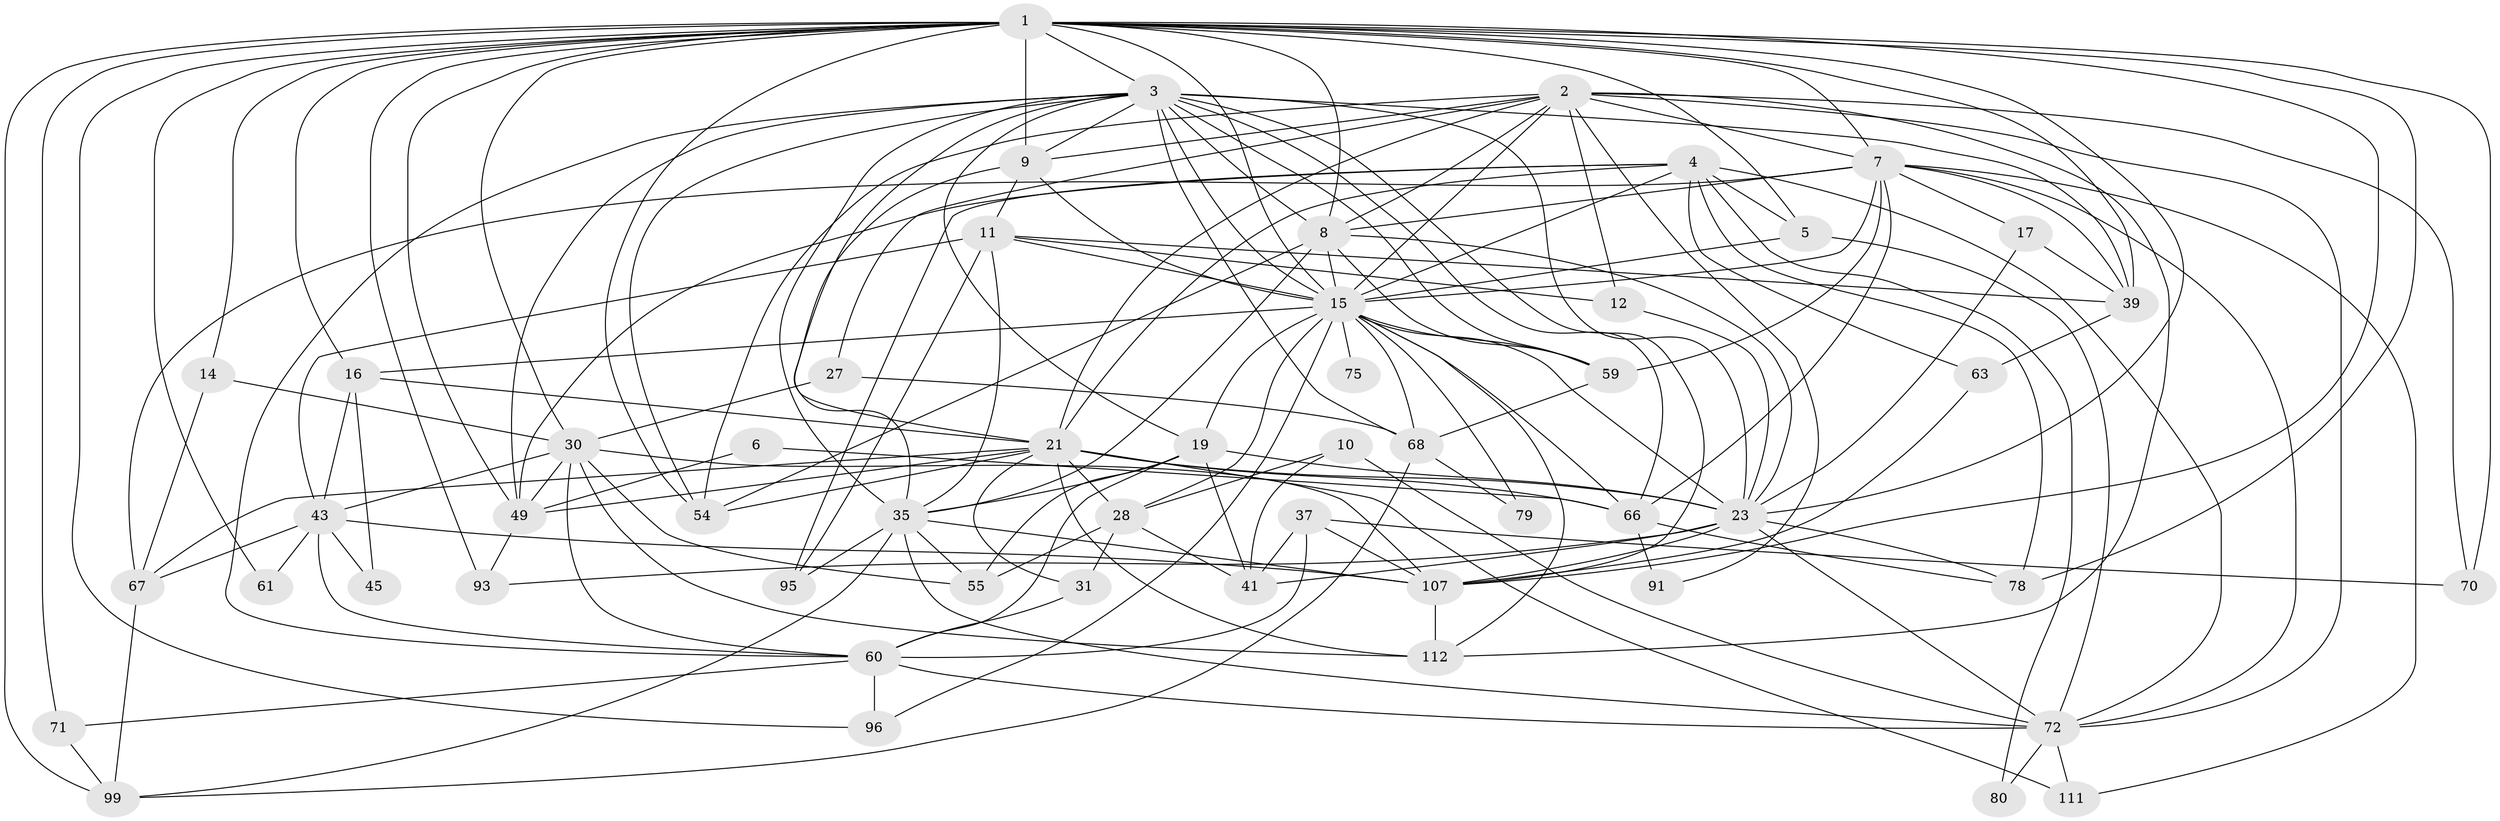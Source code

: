 // original degree distribution, {7: 0.05185185185185185, 4: 0.2740740740740741, 5: 0.11851851851851852, 2: 0.1259259259259259, 6: 0.08148148148148149, 3: 0.31851851851851853, 8: 0.022222222222222223, 10: 0.007407407407407408}
// Generated by graph-tools (version 1.1) at 2025/18/03/04/25 18:18:50]
// undirected, 54 vertices, 167 edges
graph export_dot {
graph [start="1"]
  node [color=gray90,style=filled];
  1 [super="+18+50+124+82+25"];
  2 [super="+87"];
  3 [super="+125+13+22"];
  4 [super="+119+100"];
  5;
  6;
  7 [super="+135+83"];
  8 [super="+26+65+116"];
  9 [super="+57"];
  10;
  11 [super="+126+29"];
  12;
  14 [super="+34"];
  15 [super="+113+24+20+56"];
  16 [super="+64"];
  17 [super="+77"];
  19 [super="+58+132"];
  21 [super="+86+42"];
  23 [super="+89+33"];
  27;
  28 [super="+47"];
  30 [super="+36"];
  31;
  35 [super="+106"];
  37 [super="+105"];
  39 [super="+40+90+94"];
  41 [super="+74"];
  43 [super="+44+69"];
  45;
  49 [super="+85"];
  54 [super="+98"];
  55;
  59 [super="+108"];
  60 [super="+84+62+97"];
  61;
  63;
  66 [super="+73+110"];
  67 [super="+128"];
  68 [super="+81"];
  70;
  71;
  72 [super="+88"];
  75;
  78;
  79;
  80;
  91;
  93;
  95;
  96;
  99 [super="+101"];
  107 [super="+121"];
  111;
  112 [super="+122"];
  1 -- 96;
  1 -- 49;
  1 -- 30;
  1 -- 93 [weight=2];
  1 -- 54;
  1 -- 8 [weight=2];
  1 -- 61;
  1 -- 7;
  1 -- 16 [weight=2];
  1 -- 23;
  1 -- 15;
  1 -- 71;
  1 -- 9;
  1 -- 107 [weight=2];
  1 -- 78;
  1 -- 3;
  1 -- 99;
  1 -- 5;
  1 -- 70;
  1 -- 39;
  1 -- 14;
  2 -- 70;
  2 -- 15;
  2 -- 72;
  2 -- 91;
  2 -- 12;
  2 -- 112;
  2 -- 27;
  2 -- 8;
  2 -- 7;
  2 -- 9;
  2 -- 21;
  2 -- 54;
  3 -- 59;
  3 -- 60;
  3 -- 15 [weight=3];
  3 -- 23 [weight=2];
  3 -- 66 [weight=2];
  3 -- 35;
  3 -- 68;
  3 -- 39;
  3 -- 8;
  3 -- 9;
  3 -- 107;
  3 -- 49;
  3 -- 19;
  3 -- 21;
  3 -- 54;
  4 -- 78;
  4 -- 80;
  4 -- 95;
  4 -- 63;
  4 -- 15 [weight=2];
  4 -- 72;
  4 -- 49;
  4 -- 5;
  4 -- 21;
  5 -- 72;
  5 -- 15;
  6 -- 49;
  6 -- 66;
  7 -- 17;
  7 -- 59;
  7 -- 66;
  7 -- 111;
  7 -- 15;
  7 -- 39;
  7 -- 67;
  7 -- 72;
  7 -- 8 [weight=2];
  8 -- 35;
  8 -- 15;
  8 -- 59;
  8 -- 23;
  8 -- 54;
  9 -- 35;
  9 -- 15;
  9 -- 11;
  10 -- 41;
  10 -- 72;
  10 -- 28;
  11 -- 95;
  11 -- 39;
  11 -- 35;
  11 -- 12;
  11 -- 43;
  11 -- 15;
  12 -- 23;
  14 -- 30;
  14 -- 67;
  15 -- 19;
  15 -- 23 [weight=2];
  15 -- 68 [weight=2];
  15 -- 96;
  15 -- 75 [weight=2];
  15 -- 112;
  15 -- 66;
  15 -- 79;
  15 -- 59;
  15 -- 16;
  15 -- 28 [weight=2];
  16 -- 21;
  16 -- 43;
  16 -- 45;
  17 -- 23;
  17 -- 39 [weight=2];
  19 -- 55;
  19 -- 41;
  19 -- 35;
  19 -- 60;
  19 -- 23;
  21 -- 67;
  21 -- 49;
  21 -- 66 [weight=2];
  21 -- 112;
  21 -- 23;
  21 -- 111;
  21 -- 31;
  21 -- 28;
  21 -- 54;
  23 -- 78;
  23 -- 72;
  23 -- 107;
  23 -- 93;
  23 -- 41;
  27 -- 30;
  27 -- 68;
  28 -- 55;
  28 -- 41;
  28 -- 31;
  30 -- 43;
  30 -- 112;
  30 -- 49;
  30 -- 55;
  30 -- 60;
  30 -- 107;
  31 -- 60;
  35 -- 72 [weight=2];
  35 -- 55;
  35 -- 95;
  35 -- 99;
  35 -- 107;
  37 -- 60;
  37 -- 70;
  37 -- 107;
  37 -- 41;
  39 -- 63;
  43 -- 107 [weight=2];
  43 -- 67;
  43 -- 61;
  43 -- 45 [weight=2];
  43 -- 60;
  49 -- 93;
  59 -- 68;
  60 -- 96;
  60 -- 71;
  60 -- 72;
  63 -- 107;
  66 -- 78;
  66 -- 91;
  67 -- 99;
  68 -- 99;
  68 -- 79;
  71 -- 99;
  72 -- 111;
  72 -- 80;
  107 -- 112;
}
